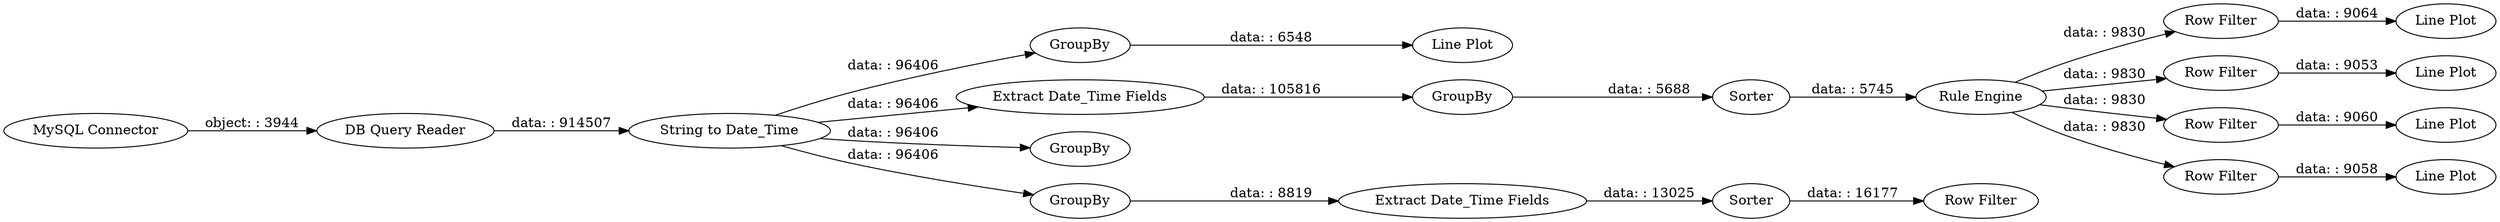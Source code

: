 digraph {
	"7399597478314766186_7" [label=Sorter]
	"7399597478314766186_18" [label="Line Plot"]
	"7399597478314766186_15" [label="Row Filter"]
	"7399597478314766186_3" [label="MySQL Connector"]
	"7399597478314766186_2" [label="DB Query Reader"]
	"7399597478314766186_11" [label=GroupBy]
	"7399597478314766186_17" [label="Line Plot"]
	"7399597478314766186_4" [label="String to Date_Time"]
	"7399597478314766186_8" [label="Rule Engine"]
	"7399597478314766186_5" [label="Extract Date_Time Fields"]
	"7399597478314766186_6" [label=GroupBy]
	"7399597478314766186_24" [label="Extract Date_Time Fields"]
	"7399597478314766186_20" [label=GroupBy]
	"7399597478314766186_22" [label=Sorter]
	"7399597478314766186_16" [label="Row Filter"]
	"7399597478314766186_9" [label="Line Plot"]
	"7399597478314766186_13" [label="Row Filter"]
	"7399597478314766186_14" [label="Row Filter"]
	"7399597478314766186_25" [label="Row Filter"]
	"7399597478314766186_21" [label=GroupBy]
	"7399597478314766186_12" [label="Line Plot"]
	"7399597478314766186_19" [label="Line Plot"]
	"7399597478314766186_14" -> "7399597478314766186_17" [label="data: : 9058"]
	"7399597478314766186_8" -> "7399597478314766186_16" [label="data: : 9830"]
	"7399597478314766186_4" -> "7399597478314766186_21" [label="data: : 96406"]
	"7399597478314766186_3" -> "7399597478314766186_2" [label="object: : 3944"]
	"7399597478314766186_5" -> "7399597478314766186_6" [label="data: : 105816"]
	"7399597478314766186_7" -> "7399597478314766186_8" [label="data: : 5745"]
	"7399597478314766186_4" -> "7399597478314766186_11" [label="data: : 96406"]
	"7399597478314766186_2" -> "7399597478314766186_4" [label="data: : 914507"]
	"7399597478314766186_8" -> "7399597478314766186_15" [label="data: : 9830"]
	"7399597478314766186_22" -> "7399597478314766186_25" [label="data: : 16177"]
	"7399597478314766186_13" -> "7399597478314766186_9" [label="data: : 9060"]
	"7399597478314766186_4" -> "7399597478314766186_20" [label="data: : 96406"]
	"7399597478314766186_6" -> "7399597478314766186_7" [label="data: : 5688"]
	"7399597478314766186_8" -> "7399597478314766186_14" [label="data: : 9830"]
	"7399597478314766186_16" -> "7399597478314766186_19" [label="data: : 9053"]
	"7399597478314766186_15" -> "7399597478314766186_18" [label="data: : 9064"]
	"7399597478314766186_4" -> "7399597478314766186_5" [label="data: : 96406"]
	"7399597478314766186_8" -> "7399597478314766186_13" [label="data: : 9830"]
	"7399597478314766186_24" -> "7399597478314766186_22" [label="data: : 13025"]
	"7399597478314766186_21" -> "7399597478314766186_24" [label="data: : 8819"]
	"7399597478314766186_11" -> "7399597478314766186_12" [label="data: : 6548"]
	rankdir=LR
}
